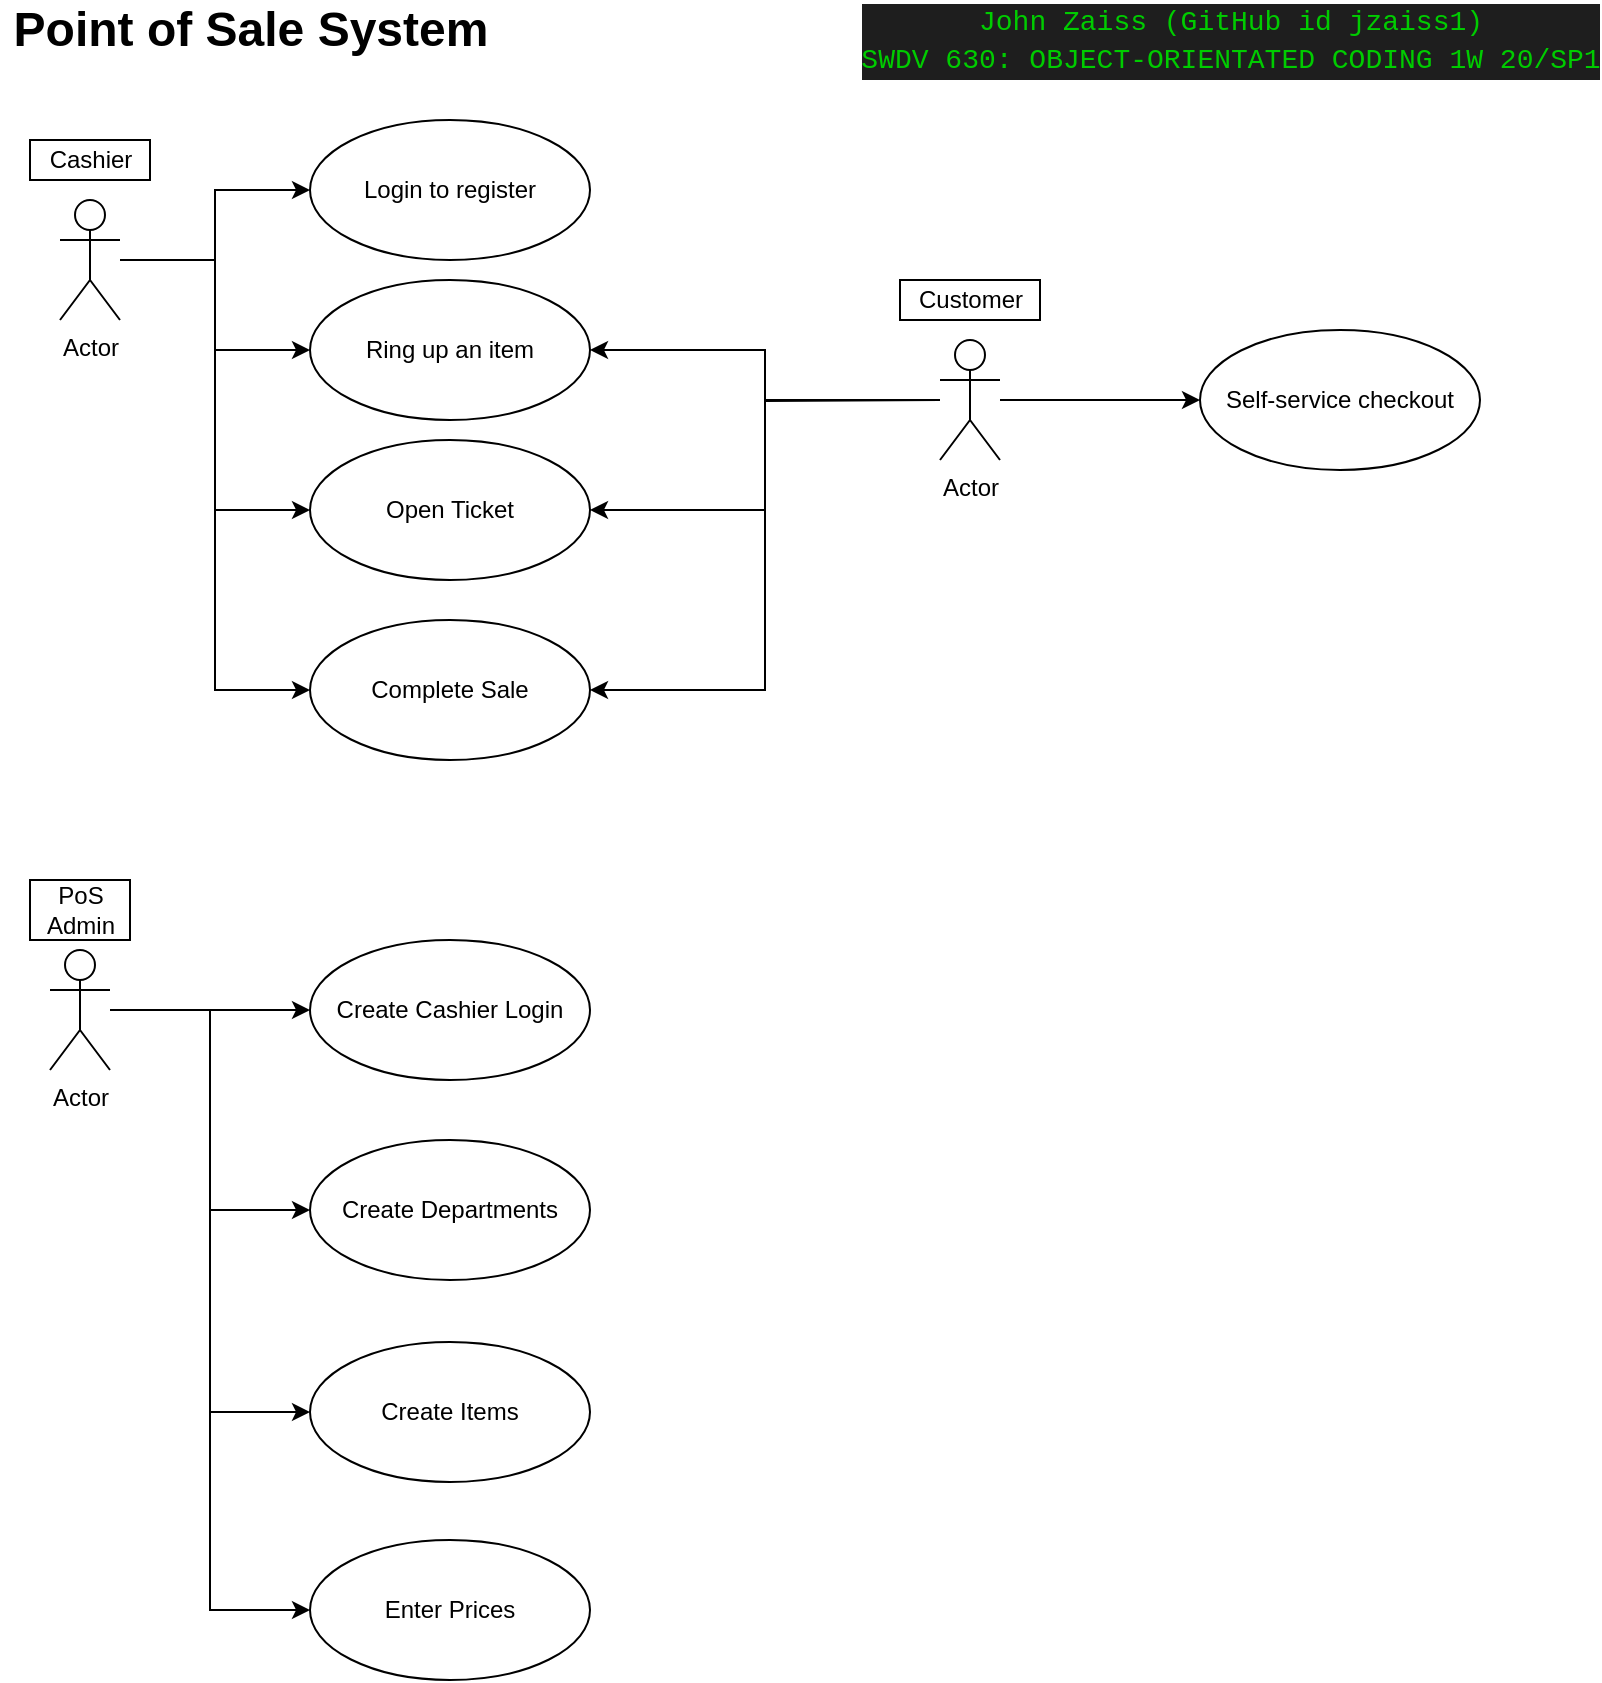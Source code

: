 <mxfile version="12.6.6" type="onedrive"><diagram id="7d96vNsrPdgRTabiyvwB" name="Page-1"><mxGraphModel dx="1421" dy="809" grid="1" gridSize="10" guides="1" tooltips="1" connect="1" arrows="1" fold="1" page="1" pageScale="1" pageWidth="850" pageHeight="1100" math="0" shadow="0"><root><mxCell id="0"/><mxCell id="1" parent="0"/><mxCell id="jANhcWR6Zb9z2Yt7NbXU-31" style="edgeStyle=orthogonalEdgeStyle;rounded=0;orthogonalLoop=1;jettySize=auto;html=1;entryX=0;entryY=0.5;entryDx=0;entryDy=0;fontSize=12;" parent="1" source="jANhcWR6Zb9z2Yt7NbXU-1" target="jANhcWR6Zb9z2Yt7NbXU-9" edge="1"><mxGeometry relative="1" as="geometry"/></mxCell><mxCell id="jANhcWR6Zb9z2Yt7NbXU-32" style="edgeStyle=orthogonalEdgeStyle;rounded=0;orthogonalLoop=1;jettySize=auto;html=1;entryX=0;entryY=0.5;entryDx=0;entryDy=0;fontSize=12;" parent="1" source="jANhcWR6Zb9z2Yt7NbXU-1" target="jANhcWR6Zb9z2Yt7NbXU-19" edge="1"><mxGeometry relative="1" as="geometry"/></mxCell><mxCell id="jANhcWR6Zb9z2Yt7NbXU-33" style="edgeStyle=orthogonalEdgeStyle;rounded=0;orthogonalLoop=1;jettySize=auto;html=1;entryX=0;entryY=0.5;entryDx=0;entryDy=0;fontSize=12;" parent="1" source="jANhcWR6Zb9z2Yt7NbXU-1" target="jANhcWR6Zb9z2Yt7NbXU-15" edge="1"><mxGeometry relative="1" as="geometry"/></mxCell><mxCell id="jANhcWR6Zb9z2Yt7NbXU-34" style="edgeStyle=orthogonalEdgeStyle;rounded=0;orthogonalLoop=1;jettySize=auto;html=1;entryX=0;entryY=0.5;entryDx=0;entryDy=0;fontSize=12;" parent="1" source="jANhcWR6Zb9z2Yt7NbXU-1" target="jANhcWR6Zb9z2Yt7NbXU-22" edge="1"><mxGeometry relative="1" as="geometry"/></mxCell><mxCell id="jANhcWR6Zb9z2Yt7NbXU-1" value="Actor" style="shape=umlActor;verticalLabelPosition=bottom;labelBackgroundColor=#ffffff;verticalAlign=top;html=1;outlineConnect=0;" parent="1" vertex="1"><mxGeometry x="70" y="120" width="30" height="60" as="geometry"/></mxCell><mxCell id="jANhcWR6Zb9z2Yt7NbXU-3" value="Cashier" style="text;html=1;align=center;verticalAlign=middle;resizable=0;points=[];autosize=1;strokeColor=#000000;" parent="1" vertex="1"><mxGeometry x="55" y="90" width="60" height="20" as="geometry"/></mxCell><mxCell id="jANhcWR6Zb9z2Yt7NbXU-4" value="&lt;div style=&quot;font-size: 24px;&quot;&gt;Point of Sale System&lt;/div&gt;" style="text;html=1;align=center;verticalAlign=middle;resizable=0;points=[];autosize=1;fontSize=24;fontStyle=1" parent="1" vertex="1"><mxGeometry x="40" y="20" width="250" height="30" as="geometry"/></mxCell><mxCell id="jANhcWR6Zb9z2Yt7NbXU-5" value="&lt;div style=&quot;background-color: rgb(30 , 30 , 30) ; font-family: &amp;#34;consolas&amp;#34; , &amp;#34;courier new&amp;#34; , monospace ; font-weight: normal ; font-size: 14px ; line-height: 19px ; white-space: pre&quot;&gt;&lt;div&gt;&lt;font color=&quot;#00CC00&quot;&gt;John&amp;nbsp;Zaiss&amp;nbsp;(GitHub&amp;nbsp;id&amp;nbsp;jzaiss1)&lt;/font&gt;&lt;/div&gt;&lt;div&gt;&lt;font color=&quot;#00CC00&quot;&gt;SWDV&amp;nbsp;630:&amp;nbsp;OBJECT-ORIENTATED&amp;nbsp;CODING&amp;nbsp;1W&amp;nbsp;20/SP1&lt;/font&gt;&lt;/div&gt;&lt;/div&gt;" style="text;html=1;align=center;verticalAlign=middle;resizable=0;points=[];autosize=1;fontSize=24;" parent="1" vertex="1"><mxGeometry x="470" y="20" width="370" height="40" as="geometry"/></mxCell><mxCell id="jANhcWR6Zb9z2Yt7NbXU-9" value="Login to register" style="ellipse;whiteSpace=wrap;html=1;strokeColor=#000000;fontSize=12;" parent="1" vertex="1"><mxGeometry x="195" y="80" width="140" height="70" as="geometry"/></mxCell><mxCell id="jANhcWR6Zb9z2Yt7NbXU-11" style="edgeStyle=orthogonalEdgeStyle;rounded=0;orthogonalLoop=1;jettySize=auto;html=1;fontSize=24;" parent="1" source="jANhcWR6Zb9z2Yt7NbXU-12" target="jANhcWR6Zb9z2Yt7NbXU-14" edge="1"><mxGeometry relative="1" as="geometry"/></mxCell><mxCell id="jANhcWR6Zb9z2Yt7NbXU-38" style="edgeStyle=orthogonalEdgeStyle;rounded=0;orthogonalLoop=1;jettySize=auto;html=1;entryX=0;entryY=0.5;entryDx=0;entryDy=0;fontSize=12;" parent="1" source="jANhcWR6Zb9z2Yt7NbXU-12" target="jANhcWR6Zb9z2Yt7NbXU-35" edge="1"><mxGeometry relative="1" as="geometry"/></mxCell><mxCell id="jANhcWR6Zb9z2Yt7NbXU-39" style="edgeStyle=orthogonalEdgeStyle;rounded=0;orthogonalLoop=1;jettySize=auto;html=1;entryX=0;entryY=0.5;entryDx=0;entryDy=0;fontSize=12;" parent="1" source="jANhcWR6Zb9z2Yt7NbXU-12" target="jANhcWR6Zb9z2Yt7NbXU-36" edge="1"><mxGeometry relative="1" as="geometry"/></mxCell><mxCell id="jANhcWR6Zb9z2Yt7NbXU-40" style="edgeStyle=orthogonalEdgeStyle;rounded=0;orthogonalLoop=1;jettySize=auto;html=1;entryX=0;entryY=0.5;entryDx=0;entryDy=0;fontSize=12;" parent="1" source="jANhcWR6Zb9z2Yt7NbXU-12" target="jANhcWR6Zb9z2Yt7NbXU-37" edge="1"><mxGeometry relative="1" as="geometry"/></mxCell><mxCell id="jANhcWR6Zb9z2Yt7NbXU-12" value="Actor" style="shape=umlActor;verticalLabelPosition=bottom;labelBackgroundColor=#ffffff;verticalAlign=top;html=1;outlineConnect=0;" parent="1" vertex="1"><mxGeometry x="65" y="495" width="30" height="60" as="geometry"/></mxCell><mxCell id="jANhcWR6Zb9z2Yt7NbXU-13" value="&lt;div&gt;PoS&lt;/div&gt;&lt;div&gt;Admin&lt;/div&gt;" style="text;html=1;align=center;verticalAlign=middle;resizable=0;points=[];autosize=1;strokeColor=#000000;" parent="1" vertex="1"><mxGeometry x="55" y="460" width="50" height="30" as="geometry"/></mxCell><mxCell id="jANhcWR6Zb9z2Yt7NbXU-14" value="Create Cashier Login" style="ellipse;whiteSpace=wrap;html=1;strokeColor=#000000;fontSize=12;" parent="1" vertex="1"><mxGeometry x="195" y="490" width="140" height="70" as="geometry"/></mxCell><mxCell id="jANhcWR6Zb9z2Yt7NbXU-15" value="&lt;div&gt;Open Ticket&lt;/div&gt;" style="ellipse;whiteSpace=wrap;html=1;strokeColor=#000000;fontSize=12;" parent="1" vertex="1"><mxGeometry x="195" y="240" width="140" height="70" as="geometry"/></mxCell><mxCell id="jANhcWR6Zb9z2Yt7NbXU-19" value="Ring up an item" style="ellipse;whiteSpace=wrap;html=1;strokeColor=#000000;fontSize=12;" parent="1" vertex="1"><mxGeometry x="195" y="160" width="140" height="70" as="geometry"/></mxCell><mxCell id="jANhcWR6Zb9z2Yt7NbXU-22" value="Complete Sale" style="ellipse;whiteSpace=wrap;html=1;strokeColor=#000000;fontSize=12;" parent="1" vertex="1"><mxGeometry x="195" y="330" width="140" height="70" as="geometry"/></mxCell><mxCell id="jANhcWR6Zb9z2Yt7NbXU-24" style="edgeStyle=orthogonalEdgeStyle;rounded=0;orthogonalLoop=1;jettySize=auto;html=1;fontSize=24;" parent="1" source="jANhcWR6Zb9z2Yt7NbXU-25" target="jANhcWR6Zb9z2Yt7NbXU-27" edge="1"><mxGeometry relative="1" as="geometry"/></mxCell><mxCell id="jANhcWR6Zb9z2Yt7NbXU-28" style="edgeStyle=orthogonalEdgeStyle;rounded=0;orthogonalLoop=1;jettySize=auto;html=1;entryX=1;entryY=0.5;entryDx=0;entryDy=0;fontSize=12;" parent="1" target="jANhcWR6Zb9z2Yt7NbXU-19" edge="1"><mxGeometry relative="1" as="geometry"><mxPoint x="510" y="220" as="sourcePoint"/></mxGeometry></mxCell><mxCell id="jANhcWR6Zb9z2Yt7NbXU-29" style="edgeStyle=orthogonalEdgeStyle;rounded=0;orthogonalLoop=1;jettySize=auto;html=1;entryX=1;entryY=0.5;entryDx=0;entryDy=0;fontSize=12;" parent="1" source="jANhcWR6Zb9z2Yt7NbXU-25" target="jANhcWR6Zb9z2Yt7NbXU-15" edge="1"><mxGeometry relative="1" as="geometry"/></mxCell><mxCell id="jANhcWR6Zb9z2Yt7NbXU-30" style="edgeStyle=orthogonalEdgeStyle;rounded=0;orthogonalLoop=1;jettySize=auto;html=1;entryX=1;entryY=0.5;entryDx=0;entryDy=0;fontSize=12;" parent="1" source="jANhcWR6Zb9z2Yt7NbXU-25" target="jANhcWR6Zb9z2Yt7NbXU-22" edge="1"><mxGeometry relative="1" as="geometry"/></mxCell><mxCell id="jANhcWR6Zb9z2Yt7NbXU-25" value="Actor" style="shape=umlActor;verticalLabelPosition=bottom;labelBackgroundColor=#ffffff;verticalAlign=top;html=1;outlineConnect=0;" parent="1" vertex="1"><mxGeometry x="510" y="190" width="30" height="60" as="geometry"/></mxCell><mxCell id="jANhcWR6Zb9z2Yt7NbXU-26" value="Customer" style="text;html=1;align=center;verticalAlign=middle;resizable=0;points=[];autosize=1;strokeColor=#000000;" parent="1" vertex="1"><mxGeometry x="490" y="160" width="70" height="20" as="geometry"/></mxCell><mxCell id="jANhcWR6Zb9z2Yt7NbXU-27" value="&lt;div&gt;Self-service checkout&lt;/div&gt;" style="ellipse;whiteSpace=wrap;html=1;strokeColor=#000000;fontSize=12;" parent="1" vertex="1"><mxGeometry x="640" y="185" width="140" height="70" as="geometry"/></mxCell><mxCell id="jANhcWR6Zb9z2Yt7NbXU-35" value="Create Departments" style="ellipse;whiteSpace=wrap;html=1;strokeColor=#000000;fontSize=12;" parent="1" vertex="1"><mxGeometry x="195" y="590" width="140" height="70" as="geometry"/></mxCell><mxCell id="jANhcWR6Zb9z2Yt7NbXU-36" value="Create Items" style="ellipse;whiteSpace=wrap;html=1;strokeColor=#000000;fontSize=12;" parent="1" vertex="1"><mxGeometry x="195" y="691" width="140" height="70" as="geometry"/></mxCell><mxCell id="jANhcWR6Zb9z2Yt7NbXU-37" value="Enter Prices" style="ellipse;whiteSpace=wrap;html=1;strokeColor=#000000;fontSize=12;" parent="1" vertex="1"><mxGeometry x="195" y="790" width="140" height="70" as="geometry"/></mxCell></root></mxGraphModel></diagram></mxfile>